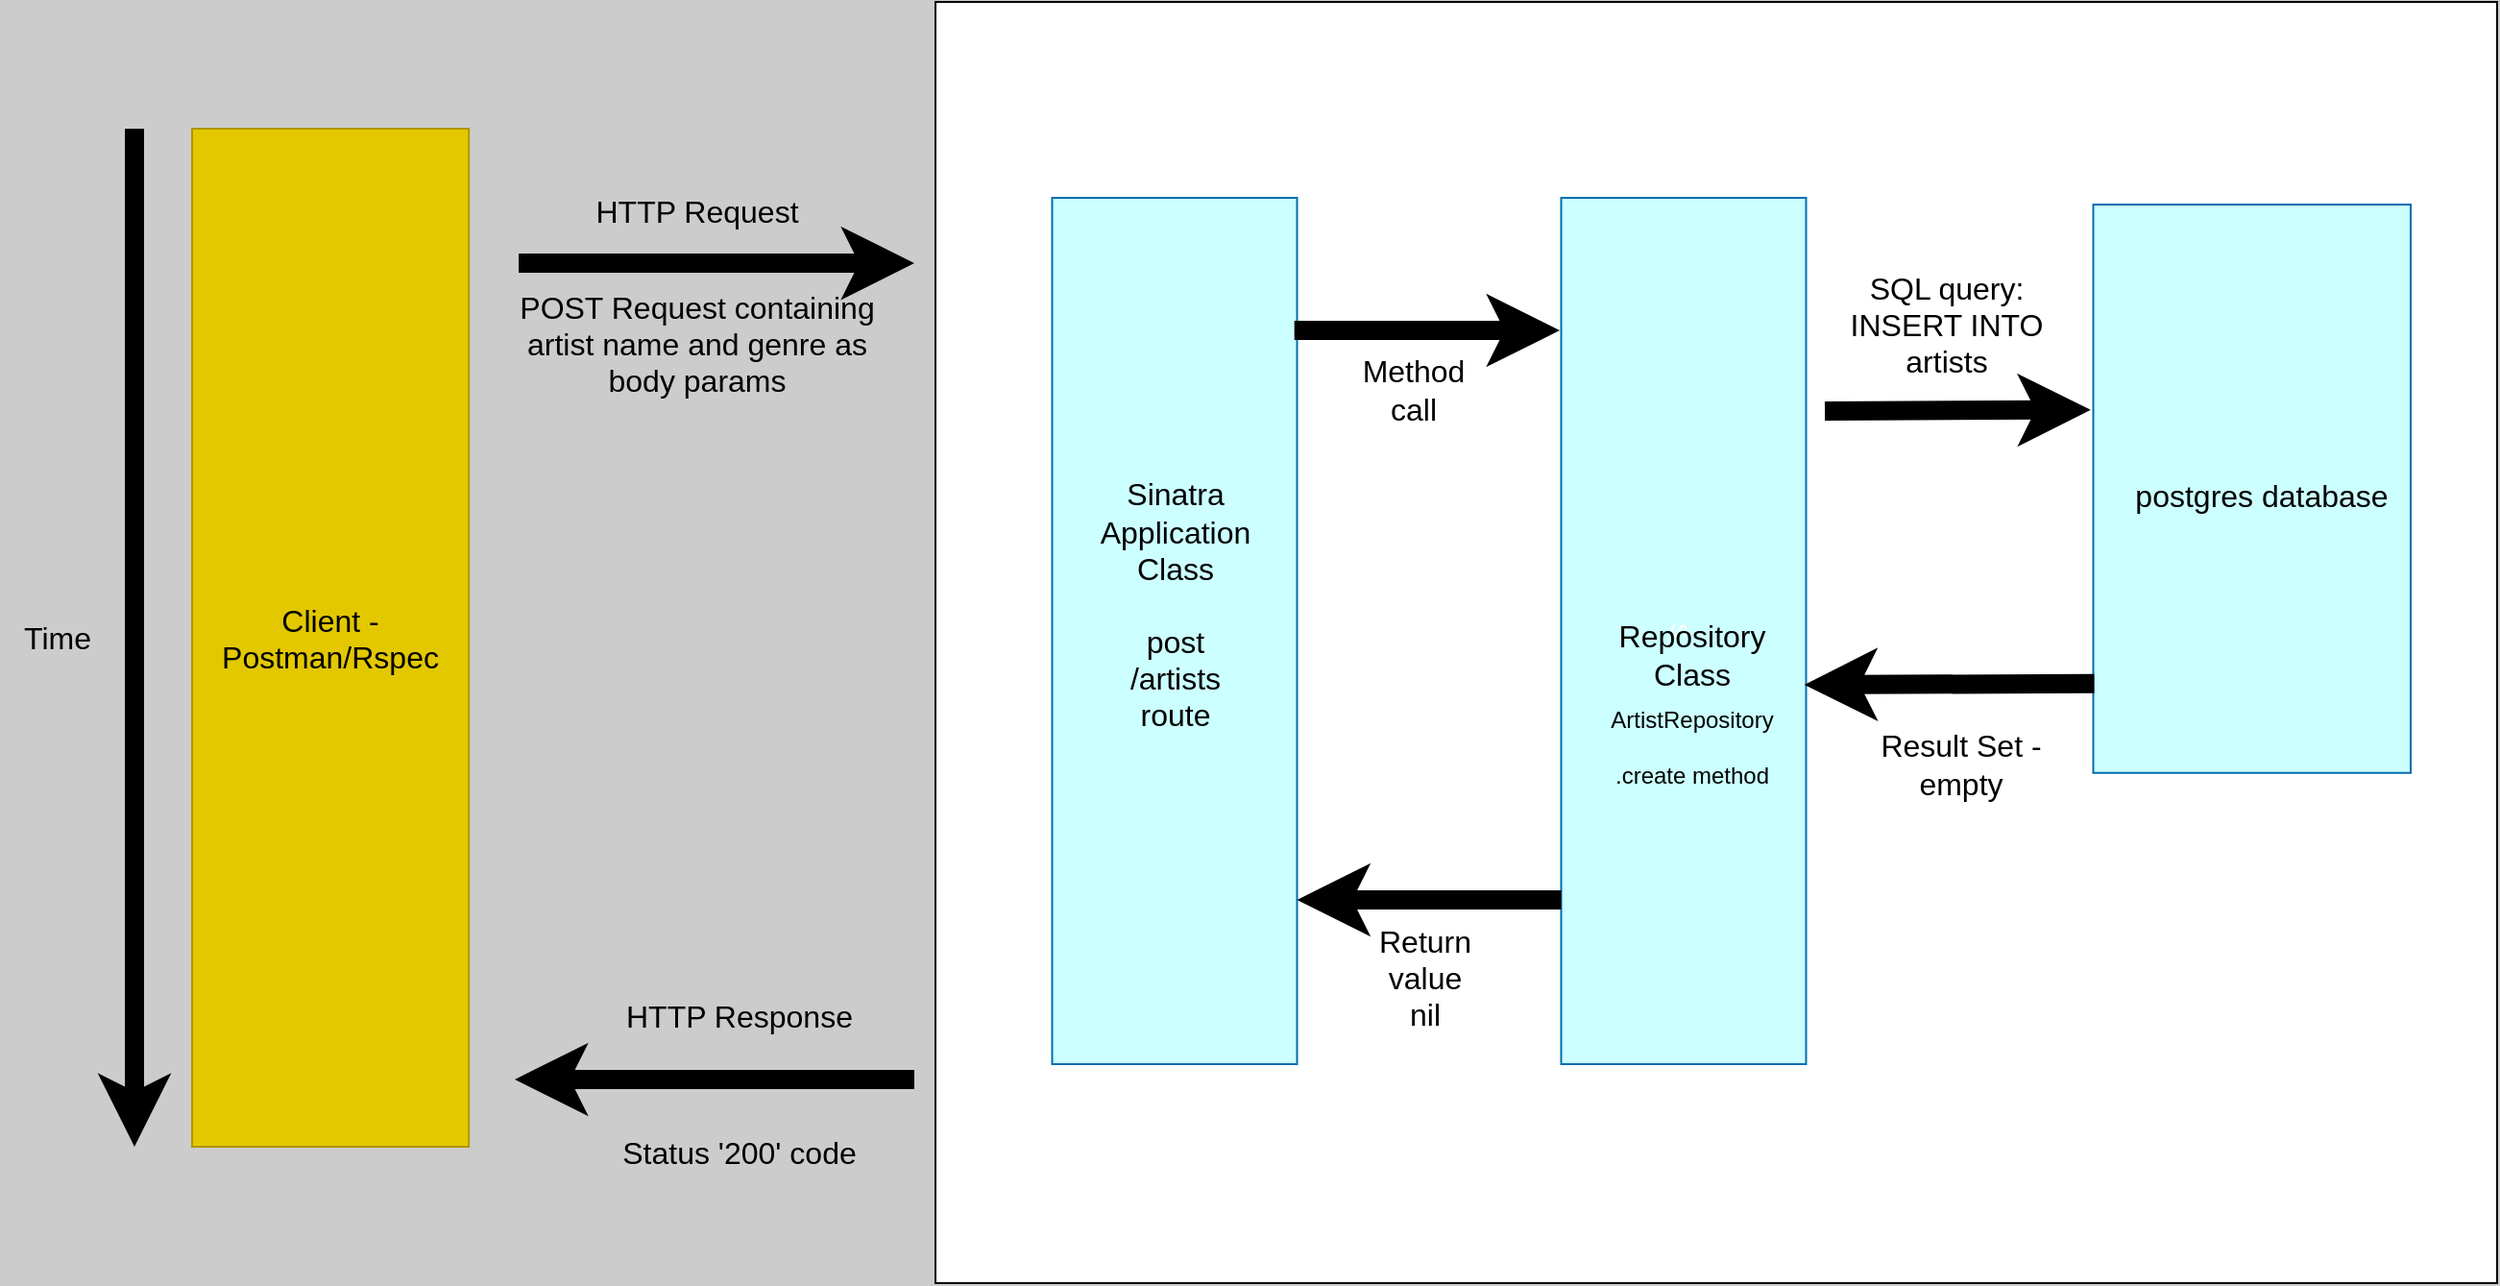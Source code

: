 <mxfile>
    <diagram id="2kDTHlu91iyQOctUllzF" name="Page-1">
        <mxGraphModel dx="1864" dy="1241" grid="0" gridSize="10" guides="1" tooltips="1" connect="1" arrows="1" fold="1" page="1" pageScale="1" pageWidth="1169" pageHeight="827" background="#CCCCCC" math="0" shadow="0">
            <root>
                <mxCell id="0"/>
                <mxCell id="1" parent="0"/>
                <mxCell id="3" value="" style="rounded=0;whiteSpace=wrap;html=1;rotation=90;labelBackgroundColor=none;fillColor=#e3c800;fontColor=#000000;strokeColor=#B09500;" parent="1" vertex="1">
                    <mxGeometry x="-82.96" y="302.97" width="530" height="144.07" as="geometry"/>
                </mxCell>
                <mxCell id="4" value="Client - Postman/Rspec&lt;br&gt;&amp;nbsp;" style="text;html=1;strokeColor=none;fillColor=none;align=center;verticalAlign=middle;whiteSpace=wrap;rounded=0;fontSize=16;fontColor=#000000;" parent="1" vertex="1">
                    <mxGeometry x="152.04" y="370" width="60" height="30" as="geometry"/>
                </mxCell>
                <mxCell id="6" value="" style="endArrow=classic;html=1;strokeColor=#000000;strokeWidth=10;" parent="1" edge="1">
                    <mxGeometry width="50" height="50" relative="1" as="geometry">
                        <mxPoint x="80" y="110" as="sourcePoint"/>
                        <mxPoint x="80" y="640" as="targetPoint"/>
                    </mxGeometry>
                </mxCell>
                <mxCell id="7" value="Time" style="text;html=1;align=center;verticalAlign=middle;whiteSpace=wrap;rounded=0;fontColor=#000000;fontSize=16;" parent="1" vertex="1">
                    <mxGeometry x="10" y="360" width="60" height="30" as="geometry"/>
                </mxCell>
                <mxCell id="8" value="" style="endArrow=classic;html=1;fontSize=16;fontColor=#000000;strokeWidth=10;strokeColor=#000000;" parent="1" edge="1">
                    <mxGeometry width="50" height="50" relative="1" as="geometry">
                        <mxPoint x="280" y="180.03" as="sourcePoint"/>
                        <mxPoint x="486" y="180" as="targetPoint"/>
                    </mxGeometry>
                </mxCell>
                <mxCell id="9" value="" style="endArrow=classic;html=1;fontSize=16;fontColor=#000000;strokeWidth=10;strokeColor=#000000;" parent="1" edge="1">
                    <mxGeometry width="50" height="50" relative="1" as="geometry">
                        <mxPoint x="486" y="605" as="sourcePoint"/>
                        <mxPoint x="278" y="605" as="targetPoint"/>
                    </mxGeometry>
                </mxCell>
                <mxCell id="11" value="HTTP Request" style="text;html=1;strokeColor=none;fillColor=none;align=center;verticalAlign=middle;whiteSpace=wrap;rounded=0;labelBackgroundColor=none;fontSize=16;fontColor=#000000;" parent="1" vertex="1">
                    <mxGeometry x="288" y="138" width="170" height="30" as="geometry"/>
                </mxCell>
                <mxCell id="12" value="HTTP Response" style="text;html=1;strokeColor=none;fillColor=none;align=center;verticalAlign=middle;whiteSpace=wrap;rounded=0;labelBackgroundColor=none;fontSize=16;fontColor=#000000;" parent="1" vertex="1">
                    <mxGeometry x="310" y="557" width="170" height="30" as="geometry"/>
                </mxCell>
                <mxCell id="13" value="" style="rounded=0;whiteSpace=wrap;html=1;labelBackgroundColor=none;fontSize=16;fontColor=#000000;fillColor=#FFFFFF;" parent="1" vertex="1">
                    <mxGeometry x="497" y="44" width="813" height="667" as="geometry"/>
                </mxCell>
                <mxCell id="14" value="POST Request containing artist name and genre as body params" style="text;html=1;strokeColor=none;fillColor=none;align=center;verticalAlign=middle;whiteSpace=wrap;rounded=0;labelBackgroundColor=none;fontSize=16;fontColor=#000000;" parent="1" vertex="1">
                    <mxGeometry x="274" y="207" width="198" height="30" as="geometry"/>
                </mxCell>
                <mxCell id="15" value="Status '200' code" style="text;html=1;strokeColor=none;fillColor=none;align=center;verticalAlign=middle;whiteSpace=wrap;rounded=0;labelBackgroundColor=none;fontSize=16;fontColor=#000000;" parent="1" vertex="1">
                    <mxGeometry x="297" y="628" width="196" height="30" as="geometry"/>
                </mxCell>
                <mxCell id="16" value="" style="rounded=0;whiteSpace=wrap;html=1;labelBackgroundColor=none;fontSize=16;fontColor=#ffffff;fillColor=#CCFFFF;rotation=90;strokeColor=#006EAF;" parent="1" vertex="1">
                    <mxGeometry x="396" y="307.75" width="451" height="127.5" as="geometry"/>
                </mxCell>
                <mxCell id="18" value="s" style="rounded=0;whiteSpace=wrap;html=1;labelBackgroundColor=none;fontSize=16;fontColor=#ffffff;fillColor=#CCFFFF;rotation=90;strokeColor=#006EAF;" parent="1" vertex="1">
                    <mxGeometry x="661" y="307.75" width="451" height="127.5" as="geometry"/>
                </mxCell>
                <mxCell id="19" value="" style="rounded=0;whiteSpace=wrap;html=1;labelBackgroundColor=none;fontSize=16;fontColor=#ffffff;fillColor=#CCFFFF;rotation=90;strokeColor=#006EAF;" parent="1" vertex="1">
                    <mxGeometry x="1034.45" y="214.81" width="295.87" height="165.26" as="geometry"/>
                </mxCell>
                <mxCell id="20" value="Sinatra Application Class&lt;br&gt;&lt;br&gt;post /artists route" style="text;html=1;strokeColor=none;fillColor=none;align=center;verticalAlign=middle;whiteSpace=wrap;rounded=0;labelBackgroundColor=none;fontSize=16;fontColor=#000000;" parent="1" vertex="1">
                    <mxGeometry x="591.5" y="343" width="60" height="30" as="geometry"/>
                </mxCell>
                <mxCell id="21" value="" style="endArrow=classic;html=1;fontSize=16;fontColor=#000000;strokeWidth=10;strokeColor=#000000;exitX=0.153;exitY=0.011;exitDx=0;exitDy=0;exitPerimeter=0;" parent="1" source="16" edge="1">
                    <mxGeometry width="50" height="50" relative="1" as="geometry">
                        <mxPoint x="701" y="219.03" as="sourcePoint"/>
                        <mxPoint x="822" y="215" as="targetPoint"/>
                    </mxGeometry>
                </mxCell>
                <mxCell id="24" value="" style="endArrow=classic;html=1;fontSize=16;fontColor=#000000;strokeColor=#000000;strokeWidth=10;exitX=0.5;exitY=1;exitDx=0;exitDy=0;entryX=0.5;entryY=0;entryDx=0;entryDy=0;" parent="1" edge="1">
                    <mxGeometry width="50" height="50" relative="1" as="geometry">
                        <mxPoint x="822.75" y="511.5" as="sourcePoint"/>
                        <mxPoint x="685.25" y="511.5" as="targetPoint"/>
                    </mxGeometry>
                </mxCell>
                <mxCell id="25" value="Method call" style="text;html=1;strokeColor=none;fillColor=none;align=center;verticalAlign=middle;whiteSpace=wrap;rounded=0;labelBackgroundColor=none;fontSize=16;fontColor=#000000;" parent="1" vertex="1">
                    <mxGeometry x="716" y="231" width="60" height="30" as="geometry"/>
                </mxCell>
                <mxCell id="26" value="Return value nil" style="text;html=1;strokeColor=none;fillColor=none;align=center;verticalAlign=middle;whiteSpace=wrap;rounded=0;labelBackgroundColor=none;fontSize=16;fontColor=#000000;" parent="1" vertex="1">
                    <mxGeometry x="722" y="537" width="60" height="30" as="geometry"/>
                </mxCell>
                <mxCell id="27" value="Repository Class" style="text;html=1;strokeColor=none;fillColor=none;align=center;verticalAlign=middle;whiteSpace=wrap;rounded=0;labelBackgroundColor=none;fontSize=16;fontColor=#000000;" parent="1" vertex="1">
                    <mxGeometry x="861" y="369" width="60" height="30" as="geometry"/>
                </mxCell>
                <mxCell id="29" value="" style="endArrow=classic;html=1;fontSize=16;fontColor=#000000;strokeColor=#000000;strokeWidth=10;entryX=0.361;entryY=1.008;entryDx=0;entryDy=0;entryPerimeter=0;" parent="1" target="19" edge="1">
                    <mxGeometry width="50" height="50" relative="1" as="geometry">
                        <mxPoint x="960" y="257" as="sourcePoint"/>
                        <mxPoint x="1010" y="207" as="targetPoint"/>
                    </mxGeometry>
                </mxCell>
                <mxCell id="30" value="SQL query: INSERT INTO artists" style="text;html=1;strokeColor=none;fillColor=none;align=center;verticalAlign=middle;whiteSpace=wrap;rounded=0;labelBackgroundColor=none;fontSize=16;fontColor=#000000;" parent="1" vertex="1">
                    <mxGeometry x="964" y="197" width="119" height="30" as="geometry"/>
                </mxCell>
                <mxCell id="31" value="" style="endArrow=classic;html=1;fontSize=16;fontColor=#000000;strokeColor=#000000;strokeWidth=10;entryX=0.562;entryY=0.007;entryDx=0;entryDy=0;entryPerimeter=0;exitX=0.843;exitY=0.997;exitDx=0;exitDy=0;exitPerimeter=0;" parent="1" source="19" target="18" edge="1">
                    <mxGeometry width="50" height="50" relative="1" as="geometry">
                        <mxPoint x="1017" y="419" as="sourcePoint"/>
                        <mxPoint x="1067" y="369" as="targetPoint"/>
                    </mxGeometry>
                </mxCell>
                <mxCell id="32" value="Result Set - empty" style="text;html=1;strokeColor=none;fillColor=none;align=center;verticalAlign=middle;whiteSpace=wrap;rounded=0;labelBackgroundColor=none;fontSize=16;fontColor=#000000;" parent="1" vertex="1">
                    <mxGeometry x="970" y="426.04" width="122" height="30" as="geometry"/>
                </mxCell>
                <mxCell id="33" value="postgres database" style="text;html=1;strokeColor=none;fillColor=none;align=center;verticalAlign=middle;whiteSpace=wrap;rounded=0;labelBackgroundColor=none;fontSize=16;fontColor=#000000;" parent="1" vertex="1">
                    <mxGeometry x="1112" y="286" width="151" height="30" as="geometry"/>
                </mxCell>
                <mxCell id="34" value="ArtistRepository&lt;br&gt;&lt;br&gt;.create method" style="text;html=1;strokeColor=none;fillColor=none;align=center;verticalAlign=middle;whiteSpace=wrap;rounded=0;fontColor=#000000;" vertex="1" parent="1">
                    <mxGeometry x="861" y="417.04" width="60" height="29.96" as="geometry"/>
                </mxCell>
            </root>
        </mxGraphModel>
    </diagram>
</mxfile>